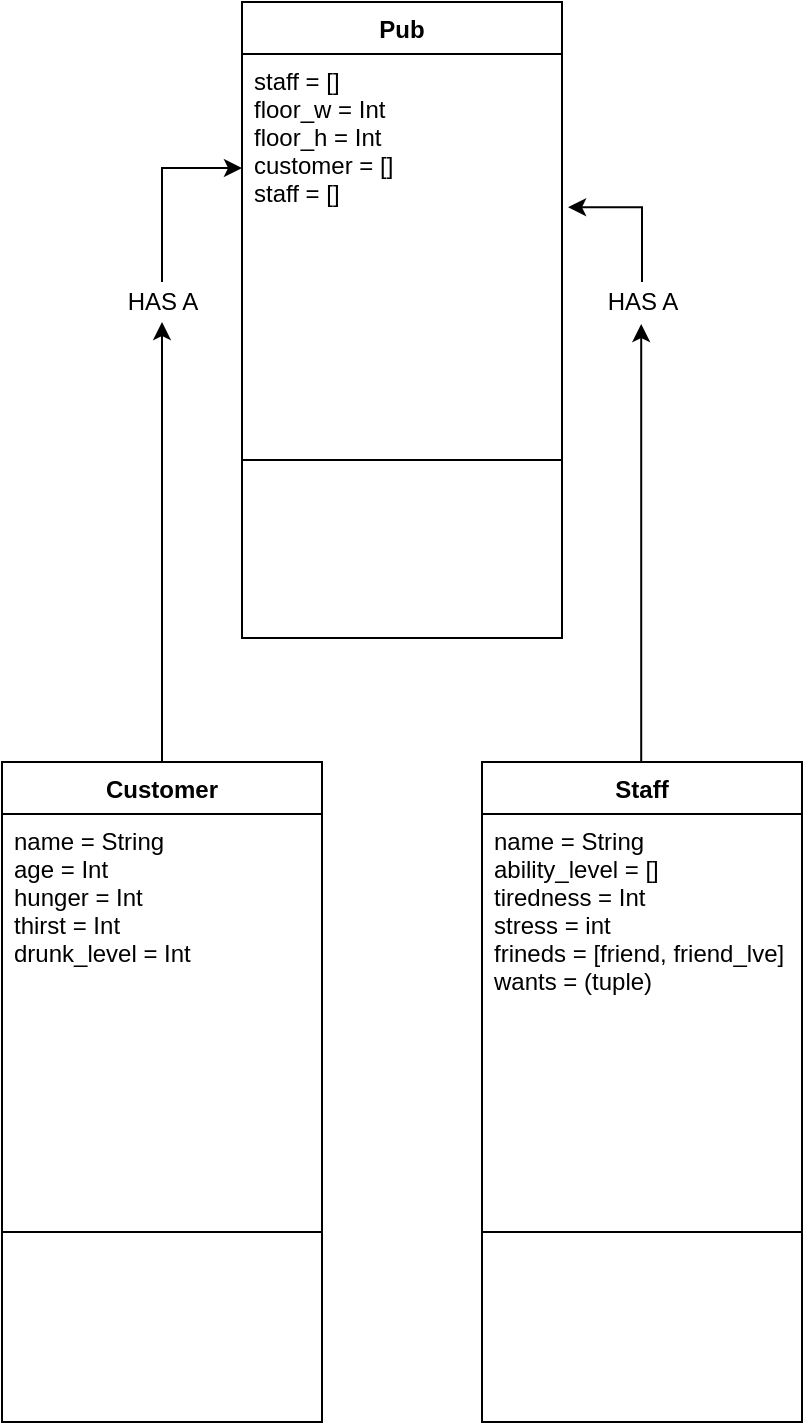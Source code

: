 <mxfile version="13.7.9" type="device"><diagram id="Qxo-TgxnFBEp97UtL2Oh" name="Page-1"><mxGraphModel dx="1358" dy="3784" grid="1" gridSize="10" guides="1" tooltips="1" connect="1" arrows="1" fold="1" page="1" pageScale="1" pageWidth="827" pageHeight="1169" math="0" shadow="0"><root><mxCell id="0"/><mxCell id="1" parent="0"/><mxCell id="wZx6_347dEsWg_GLGHYM-26" style="edgeStyle=orthogonalEdgeStyle;rounded=0;orthogonalLoop=1;jettySize=auto;html=1;" edge="1" parent="1" source="wZx6_347dEsWg_GLGHYM-1" target="wZx6_347dEsWg_GLGHYM-23"><mxGeometry relative="1" as="geometry"/></mxCell><mxCell id="wZx6_347dEsWg_GLGHYM-1" value="Customer" style="swimlane;fontStyle=1;align=center;verticalAlign=top;childLayout=stackLayout;horizontal=1;startSize=26;horizontalStack=0;resizeParent=1;resizeParentMax=0;resizeLast=0;collapsible=1;marginBottom=0;" vertex="1" parent="1"><mxGeometry x="200" y="350" width="160" height="330" as="geometry"/></mxCell><mxCell id="wZx6_347dEsWg_GLGHYM-2" value="name = String&#10;age = Int&#10;hunger = Int&#10;thirst = Int&#10;drunk_level = Int&#10;&#10;&#10;" style="text;strokeColor=none;fillColor=none;align=left;verticalAlign=top;spacingLeft=4;spacingRight=4;overflow=hidden;rotatable=0;points=[[0,0.5],[1,0.5]];portConstraint=eastwest;" vertex="1" parent="wZx6_347dEsWg_GLGHYM-1"><mxGeometry y="26" width="160" height="114" as="geometry"/></mxCell><mxCell id="wZx6_347dEsWg_GLGHYM-3" value="" style="line;strokeWidth=1;fillColor=none;align=left;verticalAlign=middle;spacingTop=-1;spacingLeft=3;spacingRight=3;rotatable=0;labelPosition=right;points=[];portConstraint=eastwest;" vertex="1" parent="wZx6_347dEsWg_GLGHYM-1"><mxGeometry y="140" width="160" height="190" as="geometry"/></mxCell><mxCell id="wZx6_347dEsWg_GLGHYM-30" style="edgeStyle=orthogonalEdgeStyle;rounded=0;orthogonalLoop=1;jettySize=auto;html=1;entryX=0.492;entryY=1.05;entryDx=0;entryDy=0;entryPerimeter=0;" edge="1" parent="1" source="wZx6_347dEsWg_GLGHYM-7" target="wZx6_347dEsWg_GLGHYM-29"><mxGeometry relative="1" as="geometry"><Array as="points"><mxPoint x="520" y="131"/></Array></mxGeometry></mxCell><mxCell id="wZx6_347dEsWg_GLGHYM-7" value="Staff" style="swimlane;fontStyle=1;align=center;verticalAlign=top;childLayout=stackLayout;horizontal=1;startSize=26;horizontalStack=0;resizeParent=1;resizeParentMax=0;resizeLast=0;collapsible=1;marginBottom=0;" vertex="1" parent="1"><mxGeometry x="440" y="350" width="160" height="330" as="geometry"/></mxCell><mxCell id="wZx6_347dEsWg_GLGHYM-8" value="name = String&#10;ability_level = []&#10;tiredness = Int&#10;stress = int&#10;frineds = [friend, friend_lve]&#10;wants = (tuple)&#10;&#10;" style="text;strokeColor=none;fillColor=none;align=left;verticalAlign=top;spacingLeft=4;spacingRight=4;overflow=hidden;rotatable=0;points=[[0,0.5],[1,0.5]];portConstraint=eastwest;" vertex="1" parent="wZx6_347dEsWg_GLGHYM-7"><mxGeometry y="26" width="160" height="114" as="geometry"/></mxCell><mxCell id="wZx6_347dEsWg_GLGHYM-9" value="" style="line;strokeWidth=1;fillColor=none;align=left;verticalAlign=middle;spacingTop=-1;spacingLeft=3;spacingRight=3;rotatable=0;labelPosition=right;points=[];portConstraint=eastwest;" vertex="1" parent="wZx6_347dEsWg_GLGHYM-7"><mxGeometry y="140" width="160" height="190" as="geometry"/></mxCell><mxCell id="wZx6_347dEsWg_GLGHYM-27" style="edgeStyle=orthogonalEdgeStyle;rounded=0;orthogonalLoop=1;jettySize=auto;html=1;entryX=0;entryY=0.5;entryDx=0;entryDy=0;" edge="1" parent="1" source="wZx6_347dEsWg_GLGHYM-23" target="wZx6_347dEsWg_GLGHYM-11"><mxGeometry relative="1" as="geometry"><mxPoint x="280" y="50" as="targetPoint"/><Array as="points"><mxPoint x="280" y="53"/></Array></mxGeometry></mxCell><mxCell id="wZx6_347dEsWg_GLGHYM-23" value="HAS A" style="text;html=1;align=center;verticalAlign=middle;resizable=0;points=[];autosize=1;" vertex="1" parent="1"><mxGeometry x="255" y="110" width="50" height="20" as="geometry"/></mxCell><mxCell id="wZx6_347dEsWg_GLGHYM-10" value="Pub" style="swimlane;fontStyle=1;align=center;verticalAlign=top;childLayout=stackLayout;horizontal=1;startSize=26;horizontalStack=0;resizeParent=1;resizeParentMax=0;resizeLast=0;collapsible=1;marginBottom=0;" vertex="1" parent="1"><mxGeometry x="320" y="-30" width="160" height="318" as="geometry"/></mxCell><mxCell id="wZx6_347dEsWg_GLGHYM-11" value="staff = []&#10;floor_w = Int&#10;floor_h = Int&#10;customer = []&#10;staff = []&#10;" style="text;strokeColor=none;fillColor=none;align=left;verticalAlign=top;spacingLeft=4;spacingRight=4;overflow=hidden;rotatable=0;points=[[0,0.5],[1,0.5]];portConstraint=eastwest;" vertex="1" parent="wZx6_347dEsWg_GLGHYM-10"><mxGeometry y="26" width="160" height="114" as="geometry"/></mxCell><mxCell id="wZx6_347dEsWg_GLGHYM-12" value="" style="line;strokeWidth=1;fillColor=none;align=left;verticalAlign=middle;spacingTop=-1;spacingLeft=3;spacingRight=3;rotatable=0;labelPosition=right;points=[];portConstraint=eastwest;" vertex="1" parent="wZx6_347dEsWg_GLGHYM-10"><mxGeometry y="140" width="160" height="178" as="geometry"/></mxCell><mxCell id="wZx6_347dEsWg_GLGHYM-31" style="edgeStyle=orthogonalEdgeStyle;rounded=0;orthogonalLoop=1;jettySize=auto;html=1;entryX=1.019;entryY=0.672;entryDx=0;entryDy=0;entryPerimeter=0;" edge="1" parent="1" source="wZx6_347dEsWg_GLGHYM-29" target="wZx6_347dEsWg_GLGHYM-11"><mxGeometry relative="1" as="geometry"><Array as="points"><mxPoint x="520" y="73"/></Array></mxGeometry></mxCell><mxCell id="wZx6_347dEsWg_GLGHYM-29" value="HAS A" style="text;html=1;align=center;verticalAlign=middle;resizable=0;points=[];autosize=1;" vertex="1" parent="1"><mxGeometry x="495" y="110" width="50" height="20" as="geometry"/></mxCell></root></mxGraphModel></diagram></mxfile>
